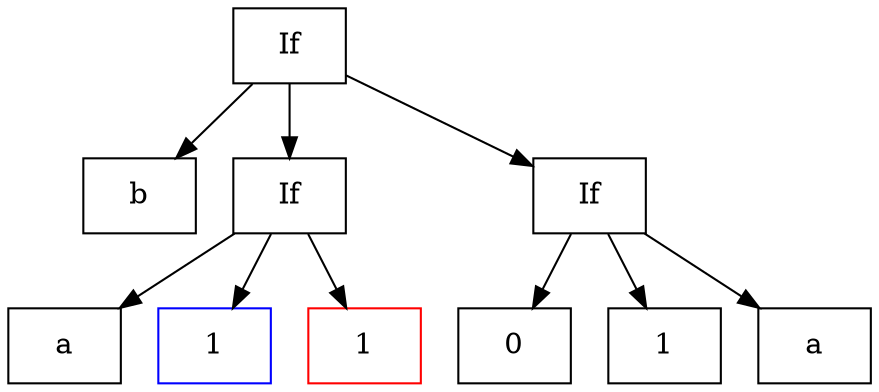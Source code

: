 
// Eval 4
digraph G {
    node [shape = "box"]

    n0 [label="If"];
    n0 -> n1;
    n1 [label="b"];
    n0 -> n2;
    n2 [label="If"];
    n2 -> n3;
    n3 [label="a"];
    n2 -> n4;
    n4 [label="1" color = "blue"];
    n2 -> n5;
    n5 [label="1" color = "red"];
    n0 -> n6;
    n6 [label="If"];
    n6 -> n7;
    n7 [label="0"];
    n6 -> n8;
    n8 [label="1"];
    n6 -> n9;
    n9 [label="a"];
}
